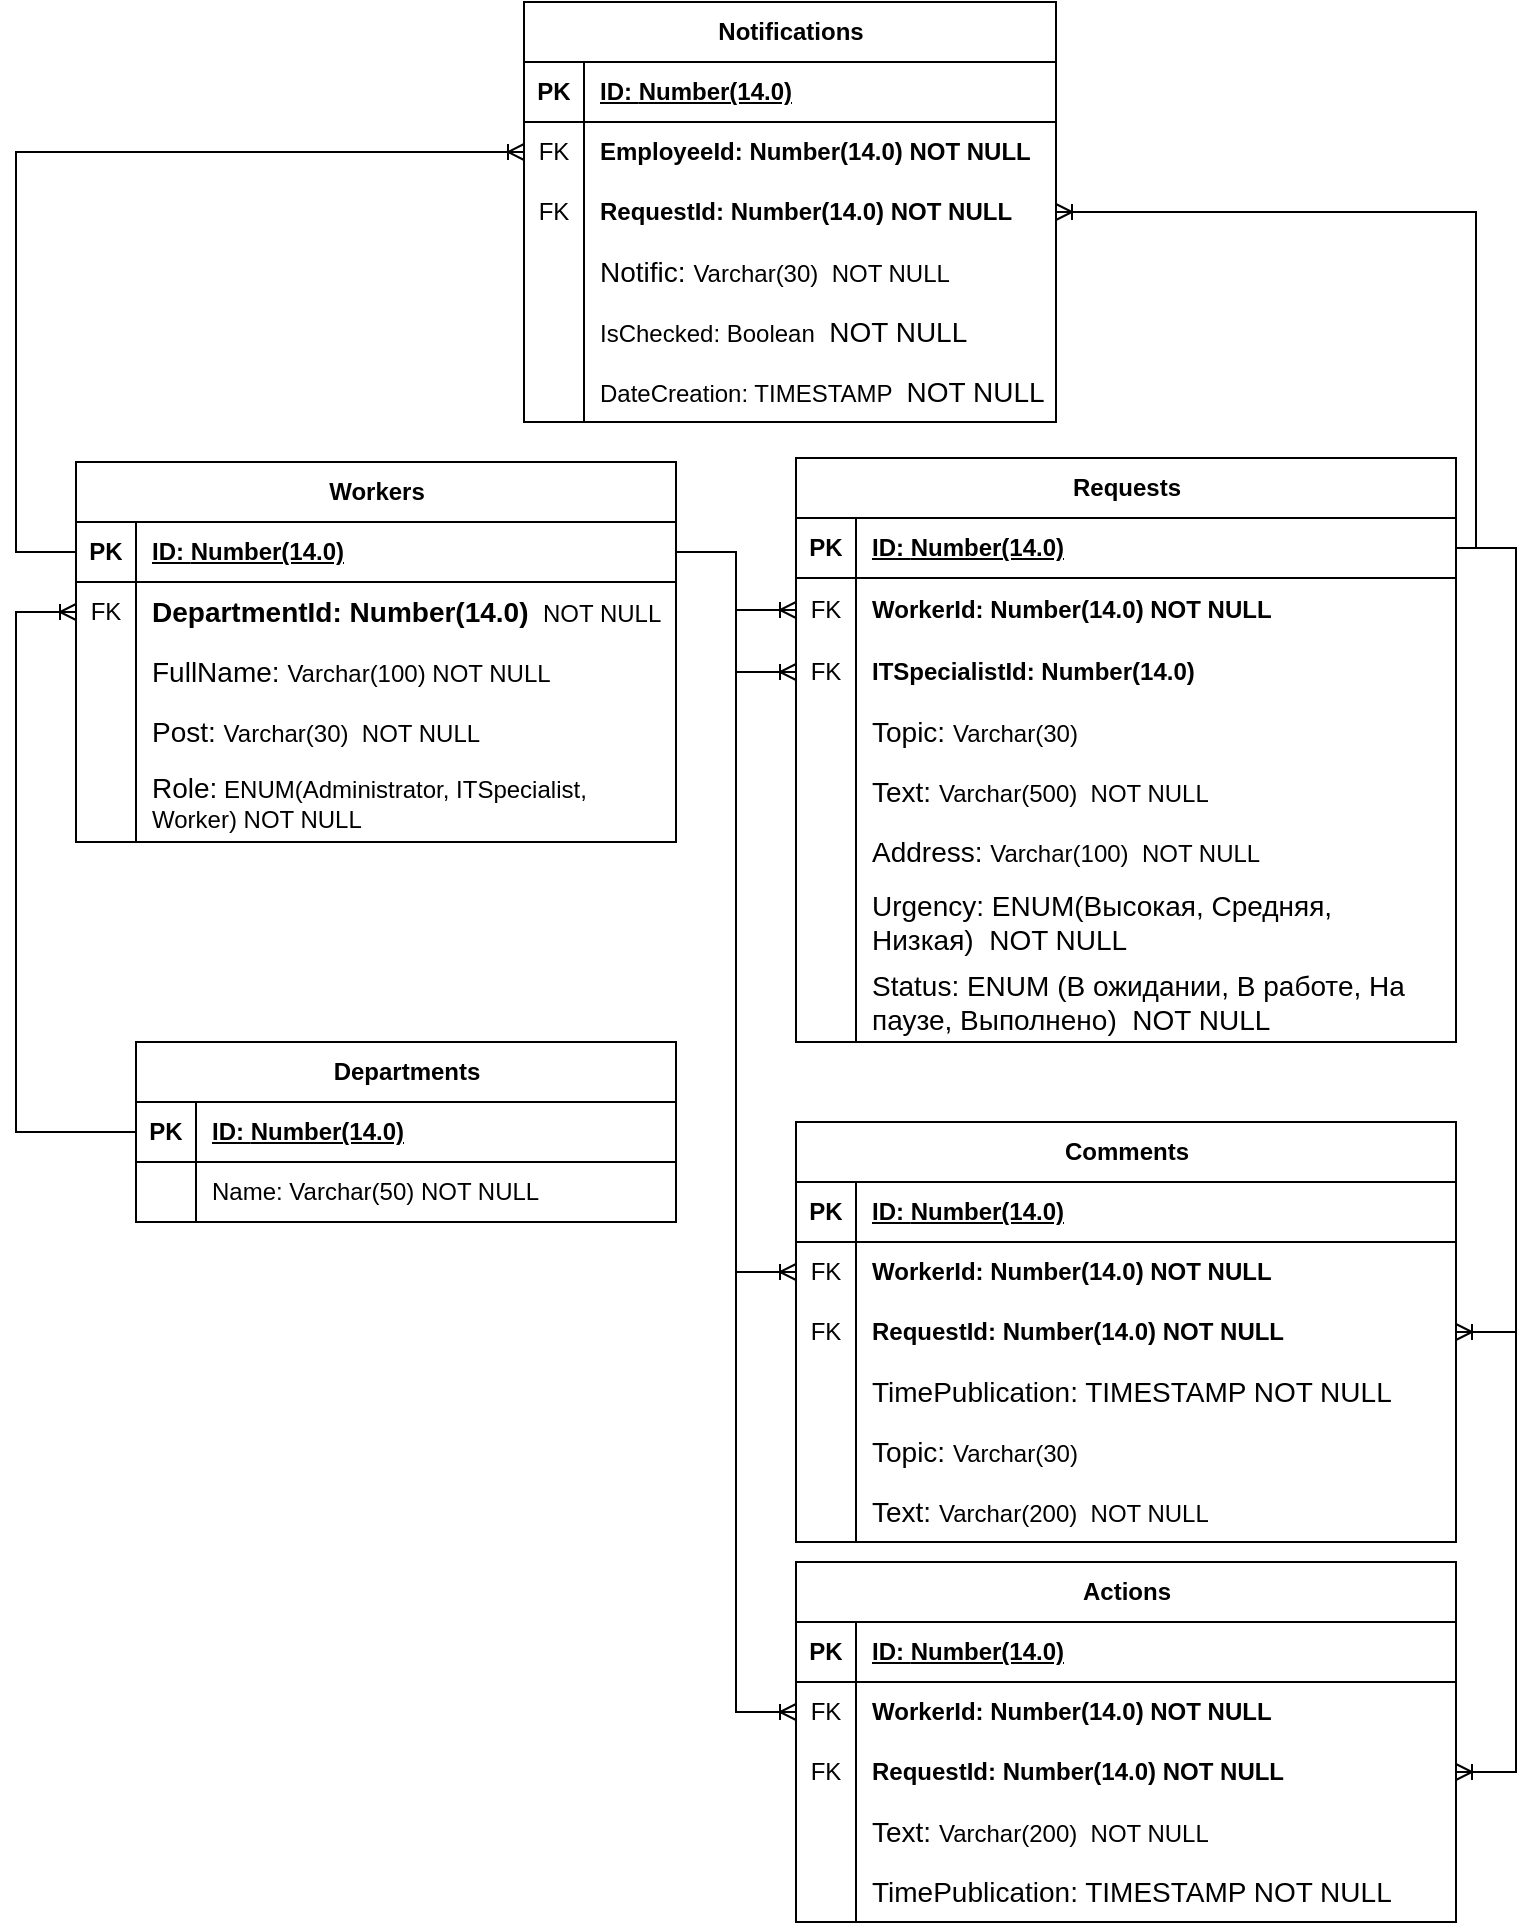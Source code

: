 <mxfile version="24.8.6">
  <diagram id="R2lEEEUBdFMjLlhIrx00" name="Page-1">
    <mxGraphModel grid="1" page="1" gridSize="10" guides="1" tooltips="1" connect="1" arrows="1" fold="1" pageScale="1" pageWidth="850" pageHeight="1100" math="0" shadow="0" extFonts="Permanent Marker^https://fonts.googleapis.com/css?family=Permanent+Marker">
      <root>
        <mxCell id="0" />
        <mxCell id="1" parent="0" />
        <mxCell id="FknXvVCuWi0V_ePdEowj-2" value="Workers" style="shape=table;startSize=30;container=1;collapsible=1;childLayout=tableLayout;fixedRows=1;rowLines=0;fontStyle=1;align=center;resizeLast=1;html=1;" vertex="1" parent="1">
          <mxGeometry x="110" y="250" width="300" height="190" as="geometry" />
        </mxCell>
        <mxCell id="FknXvVCuWi0V_ePdEowj-3" value="" style="shape=tableRow;horizontal=0;startSize=0;swimlaneHead=0;swimlaneBody=0;fillColor=none;collapsible=0;dropTarget=0;points=[[0,0.5],[1,0.5]];portConstraint=eastwest;top=0;left=0;right=0;bottom=1;" vertex="1" parent="FknXvVCuWi0V_ePdEowj-2">
          <mxGeometry y="30" width="300" height="30" as="geometry" />
        </mxCell>
        <mxCell id="FknXvVCuWi0V_ePdEowj-4" value="PK" style="shape=partialRectangle;connectable=0;fillColor=none;top=0;left=0;bottom=0;right=0;fontStyle=1;overflow=hidden;whiteSpace=wrap;html=1;" vertex="1" parent="FknXvVCuWi0V_ePdEowj-3">
          <mxGeometry width="30" height="30" as="geometry">
            <mxRectangle width="30" height="30" as="alternateBounds" />
          </mxGeometry>
        </mxCell>
        <mxCell id="FknXvVCuWi0V_ePdEowj-5" value="ID:&amp;nbsp;&lt;span style=&quot;text-wrap: nowrap; text-align: center;&quot;&gt;Number(14.0)&lt;/span&gt;" style="shape=partialRectangle;connectable=0;fillColor=none;top=0;left=0;bottom=0;right=0;align=left;spacingLeft=6;fontStyle=5;overflow=hidden;whiteSpace=wrap;html=1;" vertex="1" parent="FknXvVCuWi0V_ePdEowj-3">
          <mxGeometry x="30" width="270" height="30" as="geometry">
            <mxRectangle width="270" height="30" as="alternateBounds" />
          </mxGeometry>
        </mxCell>
        <mxCell id="FknXvVCuWi0V_ePdEowj-6" value="" style="shape=tableRow;horizontal=0;startSize=0;swimlaneHead=0;swimlaneBody=0;fillColor=none;collapsible=0;dropTarget=0;points=[[0,0.5],[1,0.5]];portConstraint=eastwest;top=0;left=0;right=0;bottom=0;" vertex="1" parent="FknXvVCuWi0V_ePdEowj-2">
          <mxGeometry y="60" width="300" height="30" as="geometry" />
        </mxCell>
        <mxCell id="FknXvVCuWi0V_ePdEowj-7" value="FK" style="shape=partialRectangle;connectable=0;fillColor=none;top=0;left=0;bottom=0;right=0;editable=1;overflow=hidden;whiteSpace=wrap;html=1;" vertex="1" parent="FknXvVCuWi0V_ePdEowj-6">
          <mxGeometry width="30" height="30" as="geometry">
            <mxRectangle width="30" height="30" as="alternateBounds" />
          </mxGeometry>
        </mxCell>
        <mxCell id="FknXvVCuWi0V_ePdEowj-8" value="&lt;span style=&quot;font-size: 14px;&quot;&gt;&lt;b&gt;DepartmentId: Number(14.0)&amp;nbsp;&lt;/b&gt;&lt;/span&gt;&amp;nbsp;NOT NULL" style="shape=partialRectangle;connectable=0;fillColor=none;top=0;left=0;bottom=0;right=0;align=left;spacingLeft=6;overflow=hidden;whiteSpace=wrap;html=1;" vertex="1" parent="FknXvVCuWi0V_ePdEowj-6">
          <mxGeometry x="30" width="270" height="30" as="geometry">
            <mxRectangle width="270" height="30" as="alternateBounds" />
          </mxGeometry>
        </mxCell>
        <mxCell id="FknXvVCuWi0V_ePdEowj-9" value="" style="shape=tableRow;horizontal=0;startSize=0;swimlaneHead=0;swimlaneBody=0;fillColor=none;collapsible=0;dropTarget=0;points=[[0,0.5],[1,0.5]];portConstraint=eastwest;top=0;left=0;right=0;bottom=0;" vertex="1" parent="FknXvVCuWi0V_ePdEowj-2">
          <mxGeometry y="90" width="300" height="30" as="geometry" />
        </mxCell>
        <mxCell id="FknXvVCuWi0V_ePdEowj-10" value="" style="shape=partialRectangle;connectable=0;fillColor=none;top=0;left=0;bottom=0;right=0;editable=1;overflow=hidden;whiteSpace=wrap;html=1;" vertex="1" parent="FknXvVCuWi0V_ePdEowj-9">
          <mxGeometry width="30" height="30" as="geometry">
            <mxRectangle width="30" height="30" as="alternateBounds" />
          </mxGeometry>
        </mxCell>
        <mxCell id="FknXvVCuWi0V_ePdEowj-11" value="&lt;font style=&quot;font-size: 14px;&quot;&gt;FullName:&amp;nbsp;&lt;/font&gt;Varchar(100) NOT NULL" style="shape=partialRectangle;connectable=0;fillColor=none;top=0;left=0;bottom=0;right=0;align=left;spacingLeft=6;overflow=hidden;whiteSpace=wrap;html=1;" vertex="1" parent="FknXvVCuWi0V_ePdEowj-9">
          <mxGeometry x="30" width="270" height="30" as="geometry">
            <mxRectangle width="270" height="30" as="alternateBounds" />
          </mxGeometry>
        </mxCell>
        <mxCell id="FknXvVCuWi0V_ePdEowj-12" value="" style="shape=tableRow;horizontal=0;startSize=0;swimlaneHead=0;swimlaneBody=0;fillColor=none;collapsible=0;dropTarget=0;points=[[0,0.5],[1,0.5]];portConstraint=eastwest;top=0;left=0;right=0;bottom=0;" vertex="1" parent="FknXvVCuWi0V_ePdEowj-2">
          <mxGeometry y="120" width="300" height="30" as="geometry" />
        </mxCell>
        <mxCell id="FknXvVCuWi0V_ePdEowj-13" value="" style="shape=partialRectangle;connectable=0;fillColor=none;top=0;left=0;bottom=0;right=0;editable=1;overflow=hidden;whiteSpace=wrap;html=1;" vertex="1" parent="FknXvVCuWi0V_ePdEowj-12">
          <mxGeometry width="30" height="30" as="geometry">
            <mxRectangle width="30" height="30" as="alternateBounds" />
          </mxGeometry>
        </mxCell>
        <mxCell id="FknXvVCuWi0V_ePdEowj-14" value="&lt;font style=&quot;font-size: 14px;&quot;&gt;Post:&amp;nbsp;&lt;/font&gt;Varchar(30)&amp;nbsp;&amp;nbsp;NOT NULL" style="shape=partialRectangle;connectable=0;fillColor=none;top=0;left=0;bottom=0;right=0;align=left;spacingLeft=6;overflow=hidden;whiteSpace=wrap;html=1;" vertex="1" parent="FknXvVCuWi0V_ePdEowj-12">
          <mxGeometry x="30" width="270" height="30" as="geometry">
            <mxRectangle width="270" height="30" as="alternateBounds" />
          </mxGeometry>
        </mxCell>
        <mxCell id="FknXvVCuWi0V_ePdEowj-18" value="" style="shape=tableRow;horizontal=0;startSize=0;swimlaneHead=0;swimlaneBody=0;fillColor=none;collapsible=0;dropTarget=0;points=[[0,0.5],[1,0.5]];portConstraint=eastwest;top=0;left=0;right=0;bottom=0;" vertex="1" parent="FknXvVCuWi0V_ePdEowj-2">
          <mxGeometry y="150" width="300" height="40" as="geometry" />
        </mxCell>
        <mxCell id="FknXvVCuWi0V_ePdEowj-19" value="" style="shape=partialRectangle;connectable=0;fillColor=none;top=0;left=0;bottom=0;right=0;editable=1;overflow=hidden;whiteSpace=wrap;html=1;" vertex="1" parent="FknXvVCuWi0V_ePdEowj-18">
          <mxGeometry width="30" height="40" as="geometry">
            <mxRectangle width="30" height="40" as="alternateBounds" />
          </mxGeometry>
        </mxCell>
        <mxCell id="FknXvVCuWi0V_ePdEowj-20" value="&lt;font style=&quot;font-size: 14px;&quot;&gt;Role:&lt;/font&gt;&amp;nbsp;ENUM(Administrator, ITSpecialist, Worker) NOT NULL" style="shape=partialRectangle;connectable=0;fillColor=none;top=0;left=0;bottom=0;right=0;align=left;spacingLeft=6;overflow=hidden;whiteSpace=wrap;html=1;" vertex="1" parent="FknXvVCuWi0V_ePdEowj-18">
          <mxGeometry x="30" width="270" height="40" as="geometry">
            <mxRectangle width="270" height="40" as="alternateBounds" />
          </mxGeometry>
        </mxCell>
        <mxCell id="FknXvVCuWi0V_ePdEowj-21" value="Notifications" style="shape=table;startSize=30;container=1;collapsible=1;childLayout=tableLayout;fixedRows=1;rowLines=0;fontStyle=1;align=center;resizeLast=1;html=1;" vertex="1" parent="1">
          <mxGeometry x="334" y="20" width="266" height="210" as="geometry" />
        </mxCell>
        <mxCell id="FknXvVCuWi0V_ePdEowj-22" value="" style="shape=tableRow;horizontal=0;startSize=0;swimlaneHead=0;swimlaneBody=0;fillColor=none;collapsible=0;dropTarget=0;points=[[0,0.5],[1,0.5]];portConstraint=eastwest;top=0;left=0;right=0;bottom=1;" vertex="1" parent="FknXvVCuWi0V_ePdEowj-21">
          <mxGeometry y="30" width="266" height="30" as="geometry" />
        </mxCell>
        <mxCell id="FknXvVCuWi0V_ePdEowj-23" value="PK" style="shape=partialRectangle;connectable=0;fillColor=none;top=0;left=0;bottom=0;right=0;fontStyle=1;overflow=hidden;whiteSpace=wrap;html=1;" vertex="1" parent="FknXvVCuWi0V_ePdEowj-22">
          <mxGeometry width="30" height="30" as="geometry">
            <mxRectangle width="30" height="30" as="alternateBounds" />
          </mxGeometry>
        </mxCell>
        <mxCell id="FknXvVCuWi0V_ePdEowj-24" value="ID:&amp;nbsp;&lt;span style=&quot;text-align: center; text-wrap: nowrap;&quot;&gt;Number(14.0)&lt;/span&gt;" style="shape=partialRectangle;connectable=0;fillColor=none;top=0;left=0;bottom=0;right=0;align=left;spacingLeft=6;fontStyle=5;overflow=hidden;whiteSpace=wrap;html=1;" vertex="1" parent="FknXvVCuWi0V_ePdEowj-22">
          <mxGeometry x="30" width="236" height="30" as="geometry">
            <mxRectangle width="236" height="30" as="alternateBounds" />
          </mxGeometry>
        </mxCell>
        <mxCell id="FknXvVCuWi0V_ePdEowj-25" value="" style="shape=tableRow;horizontal=0;startSize=0;swimlaneHead=0;swimlaneBody=0;fillColor=none;collapsible=0;dropTarget=0;points=[[0,0.5],[1,0.5]];portConstraint=eastwest;top=0;left=0;right=0;bottom=0;" vertex="1" parent="FknXvVCuWi0V_ePdEowj-21">
          <mxGeometry y="60" width="266" height="30" as="geometry" />
        </mxCell>
        <mxCell id="FknXvVCuWi0V_ePdEowj-26" value="FK" style="shape=partialRectangle;connectable=0;fillColor=none;top=0;left=0;bottom=0;right=0;editable=1;overflow=hidden;whiteSpace=wrap;html=1;" vertex="1" parent="FknXvVCuWi0V_ePdEowj-25">
          <mxGeometry width="30" height="30" as="geometry">
            <mxRectangle width="30" height="30" as="alternateBounds" />
          </mxGeometry>
        </mxCell>
        <mxCell id="FknXvVCuWi0V_ePdEowj-27" value="&lt;b&gt;EmployeeId:&amp;nbsp;&lt;/b&gt;&lt;span style=&quot;font-weight: 700; text-align: center; text-wrap: nowrap;&quot;&gt;Number(14.0) NOT NULL&lt;/span&gt;" style="shape=partialRectangle;connectable=0;fillColor=none;top=0;left=0;bottom=0;right=0;align=left;spacingLeft=6;overflow=hidden;whiteSpace=wrap;html=1;" vertex="1" parent="FknXvVCuWi0V_ePdEowj-25">
          <mxGeometry x="30" width="236" height="30" as="geometry">
            <mxRectangle width="236" height="30" as="alternateBounds" />
          </mxGeometry>
        </mxCell>
        <mxCell id="FknXvVCuWi0V_ePdEowj-28" value="" style="shape=tableRow;horizontal=0;startSize=0;swimlaneHead=0;swimlaneBody=0;fillColor=none;collapsible=0;dropTarget=0;points=[[0,0.5],[1,0.5]];portConstraint=eastwest;top=0;left=0;right=0;bottom=0;" vertex="1" parent="FknXvVCuWi0V_ePdEowj-21">
          <mxGeometry y="90" width="266" height="30" as="geometry" />
        </mxCell>
        <mxCell id="FknXvVCuWi0V_ePdEowj-29" value="FK" style="shape=partialRectangle;connectable=0;fillColor=none;top=0;left=0;bottom=0;right=0;editable=1;overflow=hidden;whiteSpace=wrap;html=1;" vertex="1" parent="FknXvVCuWi0V_ePdEowj-28">
          <mxGeometry width="30" height="30" as="geometry">
            <mxRectangle width="30" height="30" as="alternateBounds" />
          </mxGeometry>
        </mxCell>
        <mxCell id="FknXvVCuWi0V_ePdEowj-30" value="&lt;b&gt;RequestId:&amp;nbsp;&lt;/b&gt;&lt;span style=&quot;font-weight: 700; text-align: center; text-wrap: nowrap;&quot;&gt;Number(14.0)&amp;nbsp;&lt;/span&gt;&lt;span style=&quot;font-weight: 700; text-align: center; text-wrap: nowrap;&quot;&gt;NOT NULL&lt;/span&gt;" style="shape=partialRectangle;connectable=0;fillColor=none;top=0;left=0;bottom=0;right=0;align=left;spacingLeft=6;overflow=hidden;whiteSpace=wrap;html=1;" vertex="1" parent="FknXvVCuWi0V_ePdEowj-28">
          <mxGeometry x="30" width="236" height="30" as="geometry">
            <mxRectangle width="236" height="30" as="alternateBounds" />
          </mxGeometry>
        </mxCell>
        <mxCell id="FknXvVCuWi0V_ePdEowj-31" value="" style="shape=tableRow;horizontal=0;startSize=0;swimlaneHead=0;swimlaneBody=0;fillColor=none;collapsible=0;dropTarget=0;points=[[0,0.5],[1,0.5]];portConstraint=eastwest;top=0;left=0;right=0;bottom=0;" vertex="1" parent="FknXvVCuWi0V_ePdEowj-21">
          <mxGeometry y="120" width="266" height="30" as="geometry" />
        </mxCell>
        <mxCell id="FknXvVCuWi0V_ePdEowj-32" value="" style="shape=partialRectangle;connectable=0;fillColor=none;top=0;left=0;bottom=0;right=0;editable=1;overflow=hidden;whiteSpace=wrap;html=1;" vertex="1" parent="FknXvVCuWi0V_ePdEowj-31">
          <mxGeometry width="30" height="30" as="geometry">
            <mxRectangle width="30" height="30" as="alternateBounds" />
          </mxGeometry>
        </mxCell>
        <mxCell id="FknXvVCuWi0V_ePdEowj-33" value="&lt;font style=&quot;font-size: 14px;&quot;&gt;Notific:&amp;nbsp;&lt;/font&gt;Varchar(30)&amp;nbsp; NOT NULL" style="shape=partialRectangle;connectable=0;fillColor=none;top=0;left=0;bottom=0;right=0;align=left;spacingLeft=6;overflow=hidden;whiteSpace=wrap;html=1;" vertex="1" parent="FknXvVCuWi0V_ePdEowj-31">
          <mxGeometry x="30" width="236" height="30" as="geometry">
            <mxRectangle width="236" height="30" as="alternateBounds" />
          </mxGeometry>
        </mxCell>
        <mxCell id="yWaTvbaxUsRZMwNSf5HQ-1" value="" style="shape=tableRow;horizontal=0;startSize=0;swimlaneHead=0;swimlaneBody=0;fillColor=none;collapsible=0;dropTarget=0;points=[[0,0.5],[1,0.5]];portConstraint=eastwest;top=0;left=0;right=0;bottom=0;" vertex="1" parent="FknXvVCuWi0V_ePdEowj-21">
          <mxGeometry y="150" width="266" height="30" as="geometry" />
        </mxCell>
        <mxCell id="yWaTvbaxUsRZMwNSf5HQ-2" value="" style="shape=partialRectangle;connectable=0;fillColor=none;top=0;left=0;bottom=0;right=0;editable=1;overflow=hidden;whiteSpace=wrap;html=1;" vertex="1" parent="yWaTvbaxUsRZMwNSf5HQ-1">
          <mxGeometry width="30" height="30" as="geometry">
            <mxRectangle width="30" height="30" as="alternateBounds" />
          </mxGeometry>
        </mxCell>
        <mxCell id="yWaTvbaxUsRZMwNSf5HQ-3" value="&lt;span style=&quot;&quot; data-src-align=&quot;5:8&quot; class=&quot;EzKURWReUAB5oZgtQNkl&quot;&gt;&lt;span style=&quot;white-space-collapse: preserve;&quot;&gt;IsChecked: Boolean &lt;/span&gt;&lt;/span&gt;&lt;span style=&quot;font-size: 14px;&quot;&gt;&amp;nbsp;NOT NULL&lt;/span&gt;" style="shape=partialRectangle;connectable=0;fillColor=none;top=0;left=0;bottom=0;right=0;align=left;spacingLeft=6;overflow=hidden;whiteSpace=wrap;html=1;" vertex="1" parent="yWaTvbaxUsRZMwNSf5HQ-1">
          <mxGeometry x="30" width="236" height="30" as="geometry">
            <mxRectangle width="236" height="30" as="alternateBounds" />
          </mxGeometry>
        </mxCell>
        <mxCell id="yWaTvbaxUsRZMwNSf5HQ-4" value="" style="shape=tableRow;horizontal=0;startSize=0;swimlaneHead=0;swimlaneBody=0;fillColor=none;collapsible=0;dropTarget=0;points=[[0,0.5],[1,0.5]];portConstraint=eastwest;top=0;left=0;right=0;bottom=0;" vertex="1" parent="FknXvVCuWi0V_ePdEowj-21">
          <mxGeometry y="180" width="266" height="30" as="geometry" />
        </mxCell>
        <mxCell id="yWaTvbaxUsRZMwNSf5HQ-5" value="" style="shape=partialRectangle;connectable=0;fillColor=none;top=0;left=0;bottom=0;right=0;editable=1;overflow=hidden;whiteSpace=wrap;html=1;" vertex="1" parent="yWaTvbaxUsRZMwNSf5HQ-4">
          <mxGeometry width="30" height="30" as="geometry">
            <mxRectangle width="30" height="30" as="alternateBounds" />
          </mxGeometry>
        </mxCell>
        <mxCell id="yWaTvbaxUsRZMwNSf5HQ-6" value="&lt;span style=&quot;white-space-collapse: preserve;&quot; data-src-align=&quot;0:4&quot; class=&quot;EzKURWReUAB5oZgtQNkl&quot;&gt;DateC&lt;/span&gt;&lt;span style=&quot;white-space-collapse: preserve;&quot; data-src-align=&quot;5:8&quot; class=&quot;EzKURWReUAB5oZgtQNkl&quot;&gt;reation: TIMESTAMP &lt;/span&gt;&lt;span style=&quot;font-size: 14px;&quot;&gt;&amp;nbsp;NOT NULL&lt;/span&gt;" style="shape=partialRectangle;connectable=0;fillColor=none;top=0;left=0;bottom=0;right=0;align=left;spacingLeft=6;overflow=hidden;whiteSpace=wrap;html=1;" vertex="1" parent="yWaTvbaxUsRZMwNSf5HQ-4">
          <mxGeometry x="30" width="236" height="30" as="geometry">
            <mxRectangle width="236" height="30" as="alternateBounds" />
          </mxGeometry>
        </mxCell>
        <mxCell id="FknXvVCuWi0V_ePdEowj-34" value="Departments" style="shape=table;startSize=30;container=1;collapsible=1;childLayout=tableLayout;fixedRows=1;rowLines=0;fontStyle=1;align=center;resizeLast=1;html=1;" vertex="1" parent="1">
          <mxGeometry x="140" y="540" width="270" height="90" as="geometry" />
        </mxCell>
        <mxCell id="FknXvVCuWi0V_ePdEowj-35" value="" style="shape=tableRow;horizontal=0;startSize=0;swimlaneHead=0;swimlaneBody=0;fillColor=none;collapsible=0;dropTarget=0;points=[[0,0.5],[1,0.5]];portConstraint=eastwest;top=0;left=0;right=0;bottom=1;" vertex="1" parent="FknXvVCuWi0V_ePdEowj-34">
          <mxGeometry y="30" width="270" height="30" as="geometry" />
        </mxCell>
        <mxCell id="FknXvVCuWi0V_ePdEowj-36" value="PK" style="shape=partialRectangle;connectable=0;fillColor=none;top=0;left=0;bottom=0;right=0;fontStyle=1;overflow=hidden;whiteSpace=wrap;html=1;" vertex="1" parent="FknXvVCuWi0V_ePdEowj-35">
          <mxGeometry width="30" height="30" as="geometry">
            <mxRectangle width="30" height="30" as="alternateBounds" />
          </mxGeometry>
        </mxCell>
        <mxCell id="FknXvVCuWi0V_ePdEowj-37" value="ID:&amp;nbsp;&lt;span style=&quot;text-wrap: nowrap; text-align: center;&quot;&gt;Number(14.0)&lt;/span&gt;" style="shape=partialRectangle;connectable=0;fillColor=none;top=0;left=0;bottom=0;right=0;align=left;spacingLeft=6;fontStyle=5;overflow=hidden;whiteSpace=wrap;html=1;" vertex="1" parent="FknXvVCuWi0V_ePdEowj-35">
          <mxGeometry x="30" width="240" height="30" as="geometry">
            <mxRectangle width="240" height="30" as="alternateBounds" />
          </mxGeometry>
        </mxCell>
        <mxCell id="FknXvVCuWi0V_ePdEowj-38" value="" style="shape=tableRow;horizontal=0;startSize=0;swimlaneHead=0;swimlaneBody=0;fillColor=none;collapsible=0;dropTarget=0;points=[[0,0.5],[1,0.5]];portConstraint=eastwest;top=0;left=0;right=0;bottom=0;" vertex="1" parent="FknXvVCuWi0V_ePdEowj-34">
          <mxGeometry y="60" width="270" height="30" as="geometry" />
        </mxCell>
        <mxCell id="FknXvVCuWi0V_ePdEowj-39" value="" style="shape=partialRectangle;connectable=0;fillColor=none;top=0;left=0;bottom=0;right=0;editable=1;overflow=hidden;whiteSpace=wrap;html=1;" vertex="1" parent="FknXvVCuWi0V_ePdEowj-38">
          <mxGeometry width="30" height="30" as="geometry">
            <mxRectangle width="30" height="30" as="alternateBounds" />
          </mxGeometry>
        </mxCell>
        <mxCell id="FknXvVCuWi0V_ePdEowj-40" value="Name: Varchar(50) NOT NULL" style="shape=partialRectangle;connectable=0;fillColor=none;top=0;left=0;bottom=0;right=0;align=left;spacingLeft=6;overflow=hidden;whiteSpace=wrap;html=1;" vertex="1" parent="FknXvVCuWi0V_ePdEowj-38">
          <mxGeometry x="30" width="240" height="30" as="geometry">
            <mxRectangle width="240" height="30" as="alternateBounds" />
          </mxGeometry>
        </mxCell>
        <mxCell id="FknXvVCuWi0V_ePdEowj-41" value="Requests" style="shape=table;startSize=30;container=1;collapsible=1;childLayout=tableLayout;fixedRows=1;rowLines=0;fontStyle=1;align=center;resizeLast=1;html=1;" vertex="1" parent="1">
          <mxGeometry x="470" y="248" width="330" height="292.0" as="geometry" />
        </mxCell>
        <mxCell id="FknXvVCuWi0V_ePdEowj-42" value="" style="shape=tableRow;horizontal=0;startSize=0;swimlaneHead=0;swimlaneBody=0;fillColor=none;collapsible=0;dropTarget=0;points=[[0,0.5],[1,0.5]];portConstraint=eastwest;top=0;left=0;right=0;bottom=1;" vertex="1" parent="FknXvVCuWi0V_ePdEowj-41">
          <mxGeometry y="30" width="330" height="30" as="geometry" />
        </mxCell>
        <mxCell id="FknXvVCuWi0V_ePdEowj-43" value="PK" style="shape=partialRectangle;connectable=0;fillColor=none;top=0;left=0;bottom=0;right=0;fontStyle=1;overflow=hidden;whiteSpace=wrap;html=1;" vertex="1" parent="FknXvVCuWi0V_ePdEowj-42">
          <mxGeometry width="30" height="30" as="geometry">
            <mxRectangle width="30" height="30" as="alternateBounds" />
          </mxGeometry>
        </mxCell>
        <mxCell id="FknXvVCuWi0V_ePdEowj-44" value="ID:&amp;nbsp;&lt;span style=&quot;text-wrap: nowrap; text-align: center;&quot;&gt;Number(14.0)&lt;/span&gt;" style="shape=partialRectangle;connectable=0;fillColor=none;top=0;left=0;bottom=0;right=0;align=left;spacingLeft=6;fontStyle=5;overflow=hidden;whiteSpace=wrap;html=1;" vertex="1" parent="FknXvVCuWi0V_ePdEowj-42">
          <mxGeometry x="30" width="300" height="30" as="geometry">
            <mxRectangle width="300" height="30" as="alternateBounds" />
          </mxGeometry>
        </mxCell>
        <mxCell id="FknXvVCuWi0V_ePdEowj-45" value="" style="shape=tableRow;horizontal=0;startSize=0;swimlaneHead=0;swimlaneBody=0;fillColor=none;collapsible=0;dropTarget=0;points=[[0,0.5],[1,0.5]];portConstraint=eastwest;top=0;left=0;right=0;bottom=0;" vertex="1" parent="FknXvVCuWi0V_ePdEowj-41">
          <mxGeometry y="60" width="330" height="32" as="geometry" />
        </mxCell>
        <mxCell id="FknXvVCuWi0V_ePdEowj-46" value="FK" style="shape=partialRectangle;connectable=0;fillColor=none;top=0;left=0;bottom=0;right=0;editable=1;overflow=hidden;whiteSpace=wrap;html=1;" vertex="1" parent="FknXvVCuWi0V_ePdEowj-45">
          <mxGeometry width="30" height="32" as="geometry">
            <mxRectangle width="30" height="32" as="alternateBounds" />
          </mxGeometry>
        </mxCell>
        <mxCell id="FknXvVCuWi0V_ePdEowj-47" value="&lt;b&gt;WorkerId: Number(14.0) NOT NULL&lt;/b&gt;" style="shape=partialRectangle;connectable=0;fillColor=none;top=0;left=0;bottom=0;right=0;align=left;spacingLeft=6;overflow=hidden;whiteSpace=wrap;html=1;" vertex="1" parent="FknXvVCuWi0V_ePdEowj-45">
          <mxGeometry x="30" width="300" height="32" as="geometry">
            <mxRectangle width="300" height="32" as="alternateBounds" />
          </mxGeometry>
        </mxCell>
        <mxCell id="FknXvVCuWi0V_ePdEowj-48" value="" style="shape=tableRow;horizontal=0;startSize=0;swimlaneHead=0;swimlaneBody=0;fillColor=none;collapsible=0;dropTarget=0;points=[[0,0.5],[1,0.5]];portConstraint=eastwest;top=0;left=0;right=0;bottom=0;" vertex="1" parent="FknXvVCuWi0V_ePdEowj-41">
          <mxGeometry y="92" width="330" height="30" as="geometry" />
        </mxCell>
        <mxCell id="FknXvVCuWi0V_ePdEowj-49" value="FK" style="shape=partialRectangle;connectable=0;fillColor=none;top=0;left=0;bottom=0;right=0;editable=1;overflow=hidden;whiteSpace=wrap;html=1;" vertex="1" parent="FknXvVCuWi0V_ePdEowj-48">
          <mxGeometry width="30" height="30" as="geometry">
            <mxRectangle width="30" height="30" as="alternateBounds" />
          </mxGeometry>
        </mxCell>
        <mxCell id="FknXvVCuWi0V_ePdEowj-50" value="&lt;b&gt;ITSpecialistId: Number(14.0)&lt;/b&gt;" style="shape=partialRectangle;connectable=0;fillColor=none;top=0;left=0;bottom=0;right=0;align=left;spacingLeft=6;overflow=hidden;whiteSpace=wrap;html=1;" vertex="1" parent="FknXvVCuWi0V_ePdEowj-48">
          <mxGeometry x="30" width="300" height="30" as="geometry">
            <mxRectangle width="300" height="30" as="alternateBounds" />
          </mxGeometry>
        </mxCell>
        <mxCell id="FknXvVCuWi0V_ePdEowj-51" value="" style="shape=tableRow;horizontal=0;startSize=0;swimlaneHead=0;swimlaneBody=0;fillColor=none;collapsible=0;dropTarget=0;points=[[0,0.5],[1,0.5]];portConstraint=eastwest;top=0;left=0;right=0;bottom=0;" vertex="1" parent="FknXvVCuWi0V_ePdEowj-41">
          <mxGeometry y="122" width="330" height="30" as="geometry" />
        </mxCell>
        <mxCell id="FknXvVCuWi0V_ePdEowj-52" value="" style="shape=partialRectangle;connectable=0;fillColor=none;top=0;left=0;bottom=0;right=0;editable=1;overflow=hidden;whiteSpace=wrap;html=1;" vertex="1" parent="FknXvVCuWi0V_ePdEowj-51">
          <mxGeometry width="30" height="30" as="geometry">
            <mxRectangle width="30" height="30" as="alternateBounds" />
          </mxGeometry>
        </mxCell>
        <mxCell id="FknXvVCuWi0V_ePdEowj-53" value="&lt;font style=&quot;font-size: 14px;&quot;&gt;Topic:&amp;nbsp;&lt;/font&gt;Varchar(30)&amp;nbsp;" style="shape=partialRectangle;connectable=0;fillColor=none;top=0;left=0;bottom=0;right=0;align=left;spacingLeft=6;overflow=hidden;whiteSpace=wrap;html=1;" vertex="1" parent="FknXvVCuWi0V_ePdEowj-51">
          <mxGeometry x="30" width="300" height="30" as="geometry">
            <mxRectangle width="300" height="30" as="alternateBounds" />
          </mxGeometry>
        </mxCell>
        <mxCell id="FknXvVCuWi0V_ePdEowj-54" value="" style="shape=tableRow;horizontal=0;startSize=0;swimlaneHead=0;swimlaneBody=0;fillColor=none;collapsible=0;dropTarget=0;points=[[0,0.5],[1,0.5]];portConstraint=eastwest;top=0;left=0;right=0;bottom=0;" vertex="1" parent="FknXvVCuWi0V_ePdEowj-41">
          <mxGeometry y="152" width="330" height="30" as="geometry" />
        </mxCell>
        <mxCell id="FknXvVCuWi0V_ePdEowj-55" value="" style="shape=partialRectangle;connectable=0;fillColor=none;top=0;left=0;bottom=0;right=0;editable=1;overflow=hidden;whiteSpace=wrap;html=1;" vertex="1" parent="FknXvVCuWi0V_ePdEowj-54">
          <mxGeometry width="30" height="30" as="geometry">
            <mxRectangle width="30" height="30" as="alternateBounds" />
          </mxGeometry>
        </mxCell>
        <mxCell id="FknXvVCuWi0V_ePdEowj-56" value="&lt;font style=&quot;font-size: 14px;&quot;&gt;Text:&amp;nbsp;&lt;/font&gt;Varchar(500)&amp;nbsp;&amp;nbsp;NOT NULL" style="shape=partialRectangle;connectable=0;fillColor=none;top=0;left=0;bottom=0;right=0;align=left;spacingLeft=6;overflow=hidden;whiteSpace=wrap;html=1;" vertex="1" parent="FknXvVCuWi0V_ePdEowj-54">
          <mxGeometry x="30" width="300" height="30" as="geometry">
            <mxRectangle width="300" height="30" as="alternateBounds" />
          </mxGeometry>
        </mxCell>
        <mxCell id="FknXvVCuWi0V_ePdEowj-57" value="" style="shape=tableRow;horizontal=0;startSize=0;swimlaneHead=0;swimlaneBody=0;fillColor=none;collapsible=0;dropTarget=0;points=[[0,0.5],[1,0.5]];portConstraint=eastwest;top=0;left=0;right=0;bottom=0;" vertex="1" parent="FknXvVCuWi0V_ePdEowj-41">
          <mxGeometry y="182" width="330" height="30" as="geometry" />
        </mxCell>
        <mxCell id="FknXvVCuWi0V_ePdEowj-58" value="" style="shape=partialRectangle;connectable=0;fillColor=none;top=0;left=0;bottom=0;right=0;editable=1;overflow=hidden;whiteSpace=wrap;html=1;" vertex="1" parent="FknXvVCuWi0V_ePdEowj-57">
          <mxGeometry width="30" height="30" as="geometry">
            <mxRectangle width="30" height="30" as="alternateBounds" />
          </mxGeometry>
        </mxCell>
        <mxCell id="FknXvVCuWi0V_ePdEowj-59" value="&lt;span style=&quot;font-size: 14px;&quot;&gt;Address:&amp;nbsp;&lt;/span&gt;Varchar(100)&amp;nbsp;&amp;nbsp;NOT NULL" style="shape=partialRectangle;connectable=0;fillColor=none;top=0;left=0;bottom=0;right=0;align=left;spacingLeft=6;overflow=hidden;whiteSpace=wrap;html=1;" vertex="1" parent="FknXvVCuWi0V_ePdEowj-57">
          <mxGeometry x="30" width="300" height="30" as="geometry">
            <mxRectangle width="300" height="30" as="alternateBounds" />
          </mxGeometry>
        </mxCell>
        <mxCell id="FknXvVCuWi0V_ePdEowj-60" value="" style="shape=tableRow;horizontal=0;startSize=0;swimlaneHead=0;swimlaneBody=0;fillColor=none;collapsible=0;dropTarget=0;points=[[0,0.5],[1,0.5]];portConstraint=eastwest;top=0;left=0;right=0;bottom=0;" vertex="1" parent="FknXvVCuWi0V_ePdEowj-41">
          <mxGeometry y="212" width="330" height="40" as="geometry" />
        </mxCell>
        <mxCell id="FknXvVCuWi0V_ePdEowj-61" value="" style="shape=partialRectangle;connectable=0;fillColor=none;top=0;left=0;bottom=0;right=0;editable=1;overflow=hidden;whiteSpace=wrap;html=1;" vertex="1" parent="FknXvVCuWi0V_ePdEowj-60">
          <mxGeometry width="30" height="40" as="geometry">
            <mxRectangle width="30" height="40" as="alternateBounds" />
          </mxGeometry>
        </mxCell>
        <mxCell id="FknXvVCuWi0V_ePdEowj-62" value="&lt;font style=&quot;font-size: 14px;&quot;&gt;Urgency:&amp;nbsp;&lt;/font&gt;&lt;span style=&quot;font-size: 14px;&quot;&gt;ENUM(Высокая, Средняя, Низкая)&amp;nbsp;&lt;/span&gt;&lt;span style=&quot;font-size: 14px;&quot;&gt;&amp;nbsp;NOT NULL&lt;/span&gt;" style="shape=partialRectangle;connectable=0;fillColor=none;top=0;left=0;bottom=0;right=0;align=left;spacingLeft=6;overflow=hidden;whiteSpace=wrap;html=1;" vertex="1" parent="FknXvVCuWi0V_ePdEowj-60">
          <mxGeometry x="30" width="300" height="40" as="geometry">
            <mxRectangle width="300" height="40" as="alternateBounds" />
          </mxGeometry>
        </mxCell>
        <mxCell id="FknXvVCuWi0V_ePdEowj-63" value="" style="shape=tableRow;horizontal=0;startSize=0;swimlaneHead=0;swimlaneBody=0;fillColor=none;collapsible=0;dropTarget=0;points=[[0,0.5],[1,0.5]];portConstraint=eastwest;top=0;left=0;right=0;bottom=0;" vertex="1" parent="FknXvVCuWi0V_ePdEowj-41">
          <mxGeometry y="252" width="330" height="40" as="geometry" />
        </mxCell>
        <mxCell id="FknXvVCuWi0V_ePdEowj-64" value="" style="shape=partialRectangle;connectable=0;fillColor=none;top=0;left=0;bottom=0;right=0;editable=1;overflow=hidden;whiteSpace=wrap;html=1;" vertex="1" parent="FknXvVCuWi0V_ePdEowj-63">
          <mxGeometry width="30" height="40" as="geometry">
            <mxRectangle width="30" height="40" as="alternateBounds" />
          </mxGeometry>
        </mxCell>
        <mxCell id="FknXvVCuWi0V_ePdEowj-65" value="&lt;span style=&quot;font-size: 14px;&quot;&gt;Status: ENUM (В ожидании, В работе, На паузе, Выполнено)&amp;nbsp;&lt;/span&gt;&lt;span style=&quot;font-size: 14px;&quot;&gt;&amp;nbsp;NOT NULL&lt;/span&gt;" style="shape=partialRectangle;connectable=0;fillColor=none;top=0;left=0;bottom=0;right=0;align=left;spacingLeft=6;overflow=hidden;whiteSpace=wrap;html=1;" vertex="1" parent="FknXvVCuWi0V_ePdEowj-63">
          <mxGeometry x="30" width="300" height="40" as="geometry">
            <mxRectangle width="300" height="40" as="alternateBounds" />
          </mxGeometry>
        </mxCell>
        <mxCell id="FknXvVCuWi0V_ePdEowj-66" value="" style="fontSize=12;html=1;endArrow=ERoneToMany;rounded=0;entryX=0;entryY=0.5;entryDx=0;entryDy=0;exitX=0;exitY=0.5;exitDx=0;exitDy=0;" edge="1" parent="1" source="FknXvVCuWi0V_ePdEowj-35" target="FknXvVCuWi0V_ePdEowj-6">
          <mxGeometry width="100" height="100" relative="1" as="geometry">
            <mxPoint x="270" y="440" as="sourcePoint" />
            <mxPoint x="370" y="340" as="targetPoint" />
            <Array as="points">
              <mxPoint x="80" y="585" />
              <mxPoint x="80" y="485" />
              <mxPoint x="80" y="410" />
              <mxPoint x="80" y="325" />
            </Array>
          </mxGeometry>
        </mxCell>
        <mxCell id="FknXvVCuWi0V_ePdEowj-67" value="" style="edgeStyle=entityRelationEdgeStyle;fontSize=12;html=1;endArrow=ERoneToMany;rounded=0;entryX=0;entryY=0.5;entryDx=0;entryDy=0;" edge="1" parent="1" source="FknXvVCuWi0V_ePdEowj-3" target="FknXvVCuWi0V_ePdEowj-45">
          <mxGeometry width="100" height="100" relative="1" as="geometry">
            <mxPoint x="270" y="440" as="sourcePoint" />
            <mxPoint x="500" y="440" as="targetPoint" />
          </mxGeometry>
        </mxCell>
        <mxCell id="FknXvVCuWi0V_ePdEowj-68" value="" style="edgeStyle=orthogonalEdgeStyle;fontSize=12;html=1;endArrow=ERoneToMany;rounded=0;entryX=0;entryY=0.5;entryDx=0;entryDy=0;exitX=0;exitY=0.5;exitDx=0;exitDy=0;" edge="1" parent="1" source="FknXvVCuWi0V_ePdEowj-3" target="FknXvVCuWi0V_ePdEowj-25">
          <mxGeometry width="100" height="100" relative="1" as="geometry">
            <mxPoint x="150" y="150" as="sourcePoint" />
            <mxPoint x="300" y="120" as="targetPoint" />
            <Array as="points">
              <mxPoint x="80" y="295" />
              <mxPoint x="80" y="95" />
            </Array>
          </mxGeometry>
        </mxCell>
        <mxCell id="FknXvVCuWi0V_ePdEowj-69" value="" style="edgeStyle=orthogonalEdgeStyle;fontSize=12;html=1;endArrow=ERoneToMany;rounded=0;exitX=1;exitY=0.5;exitDx=0;exitDy=0;entryX=1;entryY=0.5;entryDx=0;entryDy=0;" edge="1" parent="1" source="FknXvVCuWi0V_ePdEowj-42" target="FknXvVCuWi0V_ePdEowj-28">
          <mxGeometry width="100" height="100" relative="1" as="geometry">
            <mxPoint x="430" y="280" as="sourcePoint" />
            <mxPoint x="600" y="130" as="targetPoint" />
          </mxGeometry>
        </mxCell>
        <mxCell id="FknXvVCuWi0V_ePdEowj-70" value="Comments" style="shape=table;startSize=30;container=1;collapsible=1;childLayout=tableLayout;fixedRows=1;rowLines=0;fontStyle=1;align=center;resizeLast=1;html=1;" vertex="1" parent="1">
          <mxGeometry x="470" y="580" width="330" height="210" as="geometry" />
        </mxCell>
        <mxCell id="FknXvVCuWi0V_ePdEowj-71" value="" style="shape=tableRow;horizontal=0;startSize=0;swimlaneHead=0;swimlaneBody=0;fillColor=none;collapsible=0;dropTarget=0;points=[[0,0.5],[1,0.5]];portConstraint=eastwest;top=0;left=0;right=0;bottom=1;" vertex="1" parent="FknXvVCuWi0V_ePdEowj-70">
          <mxGeometry y="30" width="330" height="30" as="geometry" />
        </mxCell>
        <mxCell id="FknXvVCuWi0V_ePdEowj-72" value="PK" style="shape=partialRectangle;connectable=0;fillColor=none;top=0;left=0;bottom=0;right=0;fontStyle=1;overflow=hidden;whiteSpace=wrap;html=1;" vertex="1" parent="FknXvVCuWi0V_ePdEowj-71">
          <mxGeometry width="30" height="30" as="geometry">
            <mxRectangle width="30" height="30" as="alternateBounds" />
          </mxGeometry>
        </mxCell>
        <mxCell id="FknXvVCuWi0V_ePdEowj-73" value="ID:&amp;nbsp;&lt;span style=&quot;text-wrap: nowrap; text-align: center;&quot;&gt;Number(14.0)&lt;/span&gt;" style="shape=partialRectangle;connectable=0;fillColor=none;top=0;left=0;bottom=0;right=0;align=left;spacingLeft=6;fontStyle=5;overflow=hidden;whiteSpace=wrap;html=1;" vertex="1" parent="FknXvVCuWi0V_ePdEowj-71">
          <mxGeometry x="30" width="300" height="30" as="geometry">
            <mxRectangle width="300" height="30" as="alternateBounds" />
          </mxGeometry>
        </mxCell>
        <mxCell id="FknXvVCuWi0V_ePdEowj-74" value="" style="shape=tableRow;horizontal=0;startSize=0;swimlaneHead=0;swimlaneBody=0;fillColor=none;collapsible=0;dropTarget=0;points=[[0,0.5],[1,0.5]];portConstraint=eastwest;top=0;left=0;right=0;bottom=0;" vertex="1" parent="FknXvVCuWi0V_ePdEowj-70">
          <mxGeometry y="60" width="330" height="30" as="geometry" />
        </mxCell>
        <mxCell id="FknXvVCuWi0V_ePdEowj-75" value="FK" style="shape=partialRectangle;connectable=0;fillColor=none;top=0;left=0;bottom=0;right=0;editable=1;overflow=hidden;whiteSpace=wrap;html=1;" vertex="1" parent="FknXvVCuWi0V_ePdEowj-74">
          <mxGeometry width="30" height="30" as="geometry">
            <mxRectangle width="30" height="30" as="alternateBounds" />
          </mxGeometry>
        </mxCell>
        <mxCell id="FknXvVCuWi0V_ePdEowj-76" value="&lt;b&gt;WorkerId: Number(14.0) NOT NULL&lt;/b&gt;" style="shape=partialRectangle;connectable=0;fillColor=none;top=0;left=0;bottom=0;right=0;align=left;spacingLeft=6;overflow=hidden;whiteSpace=wrap;html=1;" vertex="1" parent="FknXvVCuWi0V_ePdEowj-74">
          <mxGeometry x="30" width="300" height="30" as="geometry">
            <mxRectangle width="300" height="30" as="alternateBounds" />
          </mxGeometry>
        </mxCell>
        <mxCell id="FknXvVCuWi0V_ePdEowj-77" value="" style="shape=tableRow;horizontal=0;startSize=0;swimlaneHead=0;swimlaneBody=0;fillColor=none;collapsible=0;dropTarget=0;points=[[0,0.5],[1,0.5]];portConstraint=eastwest;top=0;left=0;right=0;bottom=0;" vertex="1" parent="FknXvVCuWi0V_ePdEowj-70">
          <mxGeometry y="90" width="330" height="30" as="geometry" />
        </mxCell>
        <mxCell id="FknXvVCuWi0V_ePdEowj-78" value="FK" style="shape=partialRectangle;connectable=0;fillColor=none;top=0;left=0;bottom=0;right=0;editable=1;overflow=hidden;whiteSpace=wrap;html=1;" vertex="1" parent="FknXvVCuWi0V_ePdEowj-77">
          <mxGeometry width="30" height="30" as="geometry">
            <mxRectangle width="30" height="30" as="alternateBounds" />
          </mxGeometry>
        </mxCell>
        <mxCell id="FknXvVCuWi0V_ePdEowj-79" value="&lt;span style=&quot;font-weight: 700; text-align: center; text-wrap: nowrap;&quot;&gt;Request&lt;/span&gt;&lt;b&gt;Id: Number(14.0) NOT NULL&lt;/b&gt;" style="shape=partialRectangle;connectable=0;fillColor=none;top=0;left=0;bottom=0;right=0;align=left;spacingLeft=6;overflow=hidden;whiteSpace=wrap;html=1;" vertex="1" parent="FknXvVCuWi0V_ePdEowj-77">
          <mxGeometry x="30" width="300" height="30" as="geometry">
            <mxRectangle width="300" height="30" as="alternateBounds" />
          </mxGeometry>
        </mxCell>
        <mxCell id="FknXvVCuWi0V_ePdEowj-80" value="" style="shape=tableRow;horizontal=0;startSize=0;swimlaneHead=0;swimlaneBody=0;fillColor=none;collapsible=0;dropTarget=0;points=[[0,0.5],[1,0.5]];portConstraint=eastwest;top=0;left=0;right=0;bottom=0;" vertex="1" parent="FknXvVCuWi0V_ePdEowj-70">
          <mxGeometry y="120" width="330" height="30" as="geometry" />
        </mxCell>
        <mxCell id="FknXvVCuWi0V_ePdEowj-81" value="" style="shape=partialRectangle;connectable=0;fillColor=none;top=0;left=0;bottom=0;right=0;editable=1;overflow=hidden;whiteSpace=wrap;html=1;" vertex="1" parent="FknXvVCuWi0V_ePdEowj-80">
          <mxGeometry width="30" height="30" as="geometry">
            <mxRectangle width="30" height="30" as="alternateBounds" />
          </mxGeometry>
        </mxCell>
        <mxCell id="FknXvVCuWi0V_ePdEowj-82" value="&lt;span style=&quot;font-size: 14px;&quot;&gt;TimePublication: TIMESTAMP NOT NULL&lt;/span&gt;" style="shape=partialRectangle;connectable=0;fillColor=none;top=0;left=0;bottom=0;right=0;align=left;spacingLeft=6;overflow=hidden;whiteSpace=wrap;html=1;" vertex="1" parent="FknXvVCuWi0V_ePdEowj-80">
          <mxGeometry x="30" width="300" height="30" as="geometry">
            <mxRectangle width="300" height="30" as="alternateBounds" />
          </mxGeometry>
        </mxCell>
        <mxCell id="FknXvVCuWi0V_ePdEowj-83" value="" style="shape=tableRow;horizontal=0;startSize=0;swimlaneHead=0;swimlaneBody=0;fillColor=none;collapsible=0;dropTarget=0;points=[[0,0.5],[1,0.5]];portConstraint=eastwest;top=0;left=0;right=0;bottom=0;" vertex="1" parent="FknXvVCuWi0V_ePdEowj-70">
          <mxGeometry y="150" width="330" height="30" as="geometry" />
        </mxCell>
        <mxCell id="FknXvVCuWi0V_ePdEowj-84" value="" style="shape=partialRectangle;connectable=0;fillColor=none;top=0;left=0;bottom=0;right=0;editable=1;overflow=hidden;whiteSpace=wrap;html=1;" vertex="1" parent="FknXvVCuWi0V_ePdEowj-83">
          <mxGeometry width="30" height="30" as="geometry">
            <mxRectangle width="30" height="30" as="alternateBounds" />
          </mxGeometry>
        </mxCell>
        <mxCell id="FknXvVCuWi0V_ePdEowj-85" value="&lt;font style=&quot;font-size: 14px;&quot;&gt;Topic:&amp;nbsp;&lt;/font&gt;Varchar(30)&amp;nbsp;" style="shape=partialRectangle;connectable=0;fillColor=none;top=0;left=0;bottom=0;right=0;align=left;spacingLeft=6;overflow=hidden;whiteSpace=wrap;html=1;" vertex="1" parent="FknXvVCuWi0V_ePdEowj-83">
          <mxGeometry x="30" width="300" height="30" as="geometry">
            <mxRectangle width="300" height="30" as="alternateBounds" />
          </mxGeometry>
        </mxCell>
        <mxCell id="FknXvVCuWi0V_ePdEowj-86" value="" style="shape=tableRow;horizontal=0;startSize=0;swimlaneHead=0;swimlaneBody=0;fillColor=none;collapsible=0;dropTarget=0;points=[[0,0.5],[1,0.5]];portConstraint=eastwest;top=0;left=0;right=0;bottom=0;" vertex="1" parent="FknXvVCuWi0V_ePdEowj-70">
          <mxGeometry y="180" width="330" height="30" as="geometry" />
        </mxCell>
        <mxCell id="FknXvVCuWi0V_ePdEowj-87" value="" style="shape=partialRectangle;connectable=0;fillColor=none;top=0;left=0;bottom=0;right=0;editable=1;overflow=hidden;whiteSpace=wrap;html=1;" vertex="1" parent="FknXvVCuWi0V_ePdEowj-86">
          <mxGeometry width="30" height="30" as="geometry">
            <mxRectangle width="30" height="30" as="alternateBounds" />
          </mxGeometry>
        </mxCell>
        <mxCell id="FknXvVCuWi0V_ePdEowj-88" value="&lt;font style=&quot;font-size: 14px;&quot;&gt;Text:&amp;nbsp;&lt;/font&gt;Varchar(200)&amp;nbsp;&amp;nbsp;NOT NULL" style="shape=partialRectangle;connectable=0;fillColor=none;top=0;left=0;bottom=0;right=0;align=left;spacingLeft=6;overflow=hidden;whiteSpace=wrap;html=1;" vertex="1" parent="FknXvVCuWi0V_ePdEowj-86">
          <mxGeometry x="30" width="300" height="30" as="geometry">
            <mxRectangle width="300" height="30" as="alternateBounds" />
          </mxGeometry>
        </mxCell>
        <mxCell id="FknXvVCuWi0V_ePdEowj-89" value="Actions" style="shape=table;startSize=30;container=1;collapsible=1;childLayout=tableLayout;fixedRows=1;rowLines=0;fontStyle=1;align=center;resizeLast=1;html=1;" vertex="1" parent="1">
          <mxGeometry x="470" y="800" width="330" height="180" as="geometry" />
        </mxCell>
        <mxCell id="FknXvVCuWi0V_ePdEowj-90" value="" style="shape=tableRow;horizontal=0;startSize=0;swimlaneHead=0;swimlaneBody=0;fillColor=none;collapsible=0;dropTarget=0;points=[[0,0.5],[1,0.5]];portConstraint=eastwest;top=0;left=0;right=0;bottom=1;" vertex="1" parent="FknXvVCuWi0V_ePdEowj-89">
          <mxGeometry y="30" width="330" height="30" as="geometry" />
        </mxCell>
        <mxCell id="FknXvVCuWi0V_ePdEowj-91" value="PK" style="shape=partialRectangle;connectable=0;fillColor=none;top=0;left=0;bottom=0;right=0;fontStyle=1;overflow=hidden;whiteSpace=wrap;html=1;" vertex="1" parent="FknXvVCuWi0V_ePdEowj-90">
          <mxGeometry width="30" height="30" as="geometry">
            <mxRectangle width="30" height="30" as="alternateBounds" />
          </mxGeometry>
        </mxCell>
        <mxCell id="FknXvVCuWi0V_ePdEowj-92" value="ID:&amp;nbsp;&lt;span style=&quot;text-wrap: nowrap; text-align: center;&quot;&gt;Number(14.0)&lt;/span&gt;" style="shape=partialRectangle;connectable=0;fillColor=none;top=0;left=0;bottom=0;right=0;align=left;spacingLeft=6;fontStyle=5;overflow=hidden;whiteSpace=wrap;html=1;" vertex="1" parent="FknXvVCuWi0V_ePdEowj-90">
          <mxGeometry x="30" width="300" height="30" as="geometry">
            <mxRectangle width="300" height="30" as="alternateBounds" />
          </mxGeometry>
        </mxCell>
        <mxCell id="FknXvVCuWi0V_ePdEowj-93" value="" style="shape=tableRow;horizontal=0;startSize=0;swimlaneHead=0;swimlaneBody=0;fillColor=none;collapsible=0;dropTarget=0;points=[[0,0.5],[1,0.5]];portConstraint=eastwest;top=0;left=0;right=0;bottom=0;" vertex="1" parent="FknXvVCuWi0V_ePdEowj-89">
          <mxGeometry y="60" width="330" height="30" as="geometry" />
        </mxCell>
        <mxCell id="FknXvVCuWi0V_ePdEowj-94" value="FK" style="shape=partialRectangle;connectable=0;fillColor=none;top=0;left=0;bottom=0;right=0;editable=1;overflow=hidden;whiteSpace=wrap;html=1;" vertex="1" parent="FknXvVCuWi0V_ePdEowj-93">
          <mxGeometry width="30" height="30" as="geometry">
            <mxRectangle width="30" height="30" as="alternateBounds" />
          </mxGeometry>
        </mxCell>
        <mxCell id="FknXvVCuWi0V_ePdEowj-95" value="&lt;b&gt;WorkerId: Number(14.0) NOT NULL&lt;/b&gt;" style="shape=partialRectangle;connectable=0;fillColor=none;top=0;left=0;bottom=0;right=0;align=left;spacingLeft=6;overflow=hidden;whiteSpace=wrap;html=1;" vertex="1" parent="FknXvVCuWi0V_ePdEowj-93">
          <mxGeometry x="30" width="300" height="30" as="geometry">
            <mxRectangle width="300" height="30" as="alternateBounds" />
          </mxGeometry>
        </mxCell>
        <mxCell id="FknXvVCuWi0V_ePdEowj-96" value="" style="shape=tableRow;horizontal=0;startSize=0;swimlaneHead=0;swimlaneBody=0;fillColor=none;collapsible=0;dropTarget=0;points=[[0,0.5],[1,0.5]];portConstraint=eastwest;top=0;left=0;right=0;bottom=0;" vertex="1" parent="FknXvVCuWi0V_ePdEowj-89">
          <mxGeometry y="90" width="330" height="30" as="geometry" />
        </mxCell>
        <mxCell id="FknXvVCuWi0V_ePdEowj-97" value="FK" style="shape=partialRectangle;connectable=0;fillColor=none;top=0;left=0;bottom=0;right=0;editable=1;overflow=hidden;whiteSpace=wrap;html=1;" vertex="1" parent="FknXvVCuWi0V_ePdEowj-96">
          <mxGeometry width="30" height="30" as="geometry">
            <mxRectangle width="30" height="30" as="alternateBounds" />
          </mxGeometry>
        </mxCell>
        <mxCell id="FknXvVCuWi0V_ePdEowj-98" value="&lt;span style=&quot;text-wrap: nowrap; font-weight: 700; text-align: center;&quot;&gt;Request&lt;/span&gt;&lt;b&gt;Id: Number(14.0) NOT NULL&lt;/b&gt;" style="shape=partialRectangle;connectable=0;fillColor=none;top=0;left=0;bottom=0;right=0;align=left;spacingLeft=6;overflow=hidden;whiteSpace=wrap;html=1;" vertex="1" parent="FknXvVCuWi0V_ePdEowj-96">
          <mxGeometry x="30" width="300" height="30" as="geometry">
            <mxRectangle width="300" height="30" as="alternateBounds" />
          </mxGeometry>
        </mxCell>
        <mxCell id="FknXvVCuWi0V_ePdEowj-99" value="" style="shape=tableRow;horizontal=0;startSize=0;swimlaneHead=0;swimlaneBody=0;fillColor=none;collapsible=0;dropTarget=0;points=[[0,0.5],[1,0.5]];portConstraint=eastwest;top=0;left=0;right=0;bottom=0;" vertex="1" parent="FknXvVCuWi0V_ePdEowj-89">
          <mxGeometry y="120" width="330" height="30" as="geometry" />
        </mxCell>
        <mxCell id="FknXvVCuWi0V_ePdEowj-100" value="" style="shape=partialRectangle;connectable=0;fillColor=none;top=0;left=0;bottom=0;right=0;editable=1;overflow=hidden;whiteSpace=wrap;html=1;" vertex="1" parent="FknXvVCuWi0V_ePdEowj-99">
          <mxGeometry width="30" height="30" as="geometry">
            <mxRectangle width="30" height="30" as="alternateBounds" />
          </mxGeometry>
        </mxCell>
        <mxCell id="FknXvVCuWi0V_ePdEowj-101" value="&lt;font style=&quot;font-size: 14px;&quot;&gt;Text:&amp;nbsp;&lt;/font&gt;Varchar(200)&amp;nbsp;&amp;nbsp;NOT NULL" style="shape=partialRectangle;connectable=0;fillColor=none;top=0;left=0;bottom=0;right=0;align=left;spacingLeft=6;overflow=hidden;whiteSpace=wrap;html=1;" vertex="1" parent="FknXvVCuWi0V_ePdEowj-99">
          <mxGeometry x="30" width="300" height="30" as="geometry">
            <mxRectangle width="300" height="30" as="alternateBounds" />
          </mxGeometry>
        </mxCell>
        <mxCell id="FknXvVCuWi0V_ePdEowj-102" value="" style="shape=tableRow;horizontal=0;startSize=0;swimlaneHead=0;swimlaneBody=0;fillColor=none;collapsible=0;dropTarget=0;points=[[0,0.5],[1,0.5]];portConstraint=eastwest;top=0;left=0;right=0;bottom=0;" vertex="1" parent="FknXvVCuWi0V_ePdEowj-89">
          <mxGeometry y="150" width="330" height="30" as="geometry" />
        </mxCell>
        <mxCell id="FknXvVCuWi0V_ePdEowj-103" value="" style="shape=partialRectangle;connectable=0;fillColor=none;top=0;left=0;bottom=0;right=0;editable=1;overflow=hidden;whiteSpace=wrap;html=1;" vertex="1" parent="FknXvVCuWi0V_ePdEowj-102">
          <mxGeometry width="30" height="30" as="geometry">
            <mxRectangle width="30" height="30" as="alternateBounds" />
          </mxGeometry>
        </mxCell>
        <mxCell id="FknXvVCuWi0V_ePdEowj-104" value="&lt;span style=&quot;font-size: 14px;&quot;&gt;TimePublication: TIMESTAMP NOT NULL&lt;/span&gt;" style="shape=partialRectangle;connectable=0;fillColor=none;top=0;left=0;bottom=0;right=0;align=left;spacingLeft=6;overflow=hidden;whiteSpace=wrap;html=1;" vertex="1" parent="FknXvVCuWi0V_ePdEowj-102">
          <mxGeometry x="30" width="300" height="30" as="geometry">
            <mxRectangle width="300" height="30" as="alternateBounds" />
          </mxGeometry>
        </mxCell>
        <mxCell id="FknXvVCuWi0V_ePdEowj-105" value="" style="edgeStyle=entityRelationEdgeStyle;fontSize=12;html=1;endArrow=ERoneToMany;rounded=0;exitX=1;exitY=0.5;exitDx=0;exitDy=0;entryX=1;entryY=0.5;entryDx=0;entryDy=0;" edge="1" parent="1" source="FknXvVCuWi0V_ePdEowj-42" target="FknXvVCuWi0V_ePdEowj-96">
          <mxGeometry width="100" height="100" relative="1" as="geometry">
            <mxPoint x="540" y="550" as="sourcePoint" />
            <mxPoint x="640" y="450" as="targetPoint" />
          </mxGeometry>
        </mxCell>
        <mxCell id="FknXvVCuWi0V_ePdEowj-106" value="" style="edgeStyle=entityRelationEdgeStyle;fontSize=12;html=1;endArrow=ERoneToMany;rounded=0;exitX=1;exitY=0.5;exitDx=0;exitDy=0;entryX=1;entryY=0.5;entryDx=0;entryDy=0;" edge="1" parent="1" source="FknXvVCuWi0V_ePdEowj-42" target="FknXvVCuWi0V_ePdEowj-77">
          <mxGeometry width="100" height="100" relative="1" as="geometry">
            <mxPoint x="600" y="590" as="sourcePoint" />
            <mxPoint x="700" y="490" as="targetPoint" />
          </mxGeometry>
        </mxCell>
        <mxCell id="FknXvVCuWi0V_ePdEowj-107" value="" style="edgeStyle=entityRelationEdgeStyle;fontSize=12;html=1;endArrow=ERoneToMany;rounded=0;exitX=1;exitY=0.5;exitDx=0;exitDy=0;entryX=0;entryY=0.5;entryDx=0;entryDy=0;" edge="1" parent="1" source="FknXvVCuWi0V_ePdEowj-3" target="FknXvVCuWi0V_ePdEowj-74">
          <mxGeometry width="100" height="100" relative="1" as="geometry">
            <mxPoint x="560" y="610" as="sourcePoint" />
            <mxPoint x="660" y="510" as="targetPoint" />
          </mxGeometry>
        </mxCell>
        <mxCell id="FknXvVCuWi0V_ePdEowj-108" value="" style="edgeStyle=entityRelationEdgeStyle;fontSize=12;html=1;endArrow=ERoneToMany;rounded=0;exitX=1;exitY=0.5;exitDx=0;exitDy=0;entryX=0;entryY=0.5;entryDx=0;entryDy=0;" edge="1" parent="1" source="FknXvVCuWi0V_ePdEowj-3" target="FknXvVCuWi0V_ePdEowj-93">
          <mxGeometry width="100" height="100" relative="1" as="geometry">
            <mxPoint x="560" y="610" as="sourcePoint" />
            <mxPoint x="660" y="510" as="targetPoint" />
          </mxGeometry>
        </mxCell>
        <mxCell id="FknXvVCuWi0V_ePdEowj-109" value="" style="edgeStyle=entityRelationEdgeStyle;fontSize=12;html=1;endArrow=ERoneToMany;rounded=0;exitX=1;exitY=0.5;exitDx=0;exitDy=0;entryX=0;entryY=0.5;entryDx=0;entryDy=0;" edge="1" parent="1" source="FknXvVCuWi0V_ePdEowj-3" target="FknXvVCuWi0V_ePdEowj-48">
          <mxGeometry width="100" height="100" relative="1" as="geometry">
            <mxPoint x="460" y="530" as="sourcePoint" />
            <mxPoint x="560" y="430" as="targetPoint" />
          </mxGeometry>
        </mxCell>
      </root>
    </mxGraphModel>
  </diagram>
</mxfile>
